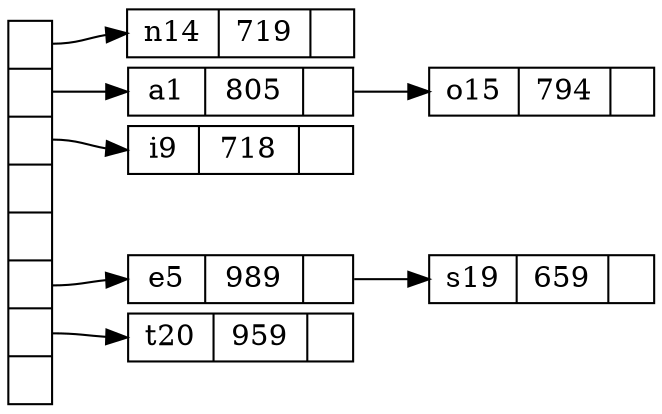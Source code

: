  digraph G {
 nodesep=.05;
 rankdir=LR;
 node [shape=record,width=.1,height=.1];

 node0 [label = "<f0> |<f1> |<f2> |<f3> |<f4> |<f5> |<f6> | ",height=2.5];
 node [width = 1.5];
 node1 [label = "{<n> n14 | 719 |<p> }"];
 node2 [label = "{<n> a1 | 805 |<p> }"];
 node3 [label = "{<n> i9 | 718 |<p> }"];
 node4 [label = "{<n> e5 | 989 |<p> }"];
 node5 [label = "{<n> t20 | 959 |<p> }"] ;
 node6 [label = "{<n> o15 | 794 |<p> }"] ;
 node7 [label = "{<n> s19 | 659 |<p> }"] ;

 node0:f0 -> node1:n;
 node0:f1 -> node2:n;
 node0:f2 -> node3:n;
 node0:f5 -> node4:n;
 node0:f6 -> node5:n;
 node2:p -> node6:n;
 node4:p -> node7:n;
}